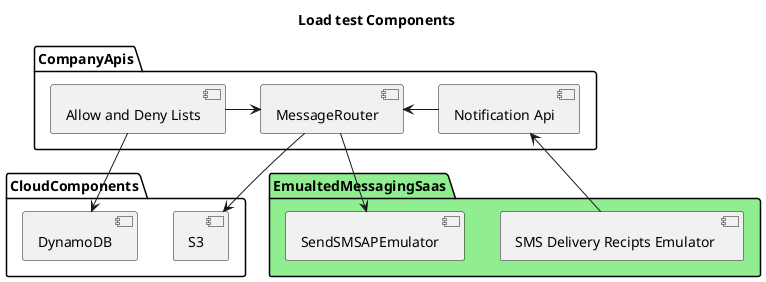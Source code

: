 @startuml

title Load test Components

package CloudComponents {
    [S3]
    [DynamoDB]
}

package CompanyApis{
    [Notification Api]
    [MessageRouter]
    [Allow and Deny Lists]

}

package EmualtedMessagingSaas #LightGreen{
    [SendSMSAPEmulator]
    [SMS Delivery Recipts Emulator ]
}

[MessageRouter] --> [SendSMSAPEmulator]

[Allow and Deny Lists] -> [DynamoDB]
[Allow and Deny Lists] -> [MessageRouter]
[MessageRouter] --> [S3]

[SMS Delivery Recipts Emulator ] -> [Notification Api]
[Notification Api] -> [MessageRouter]

@enduml